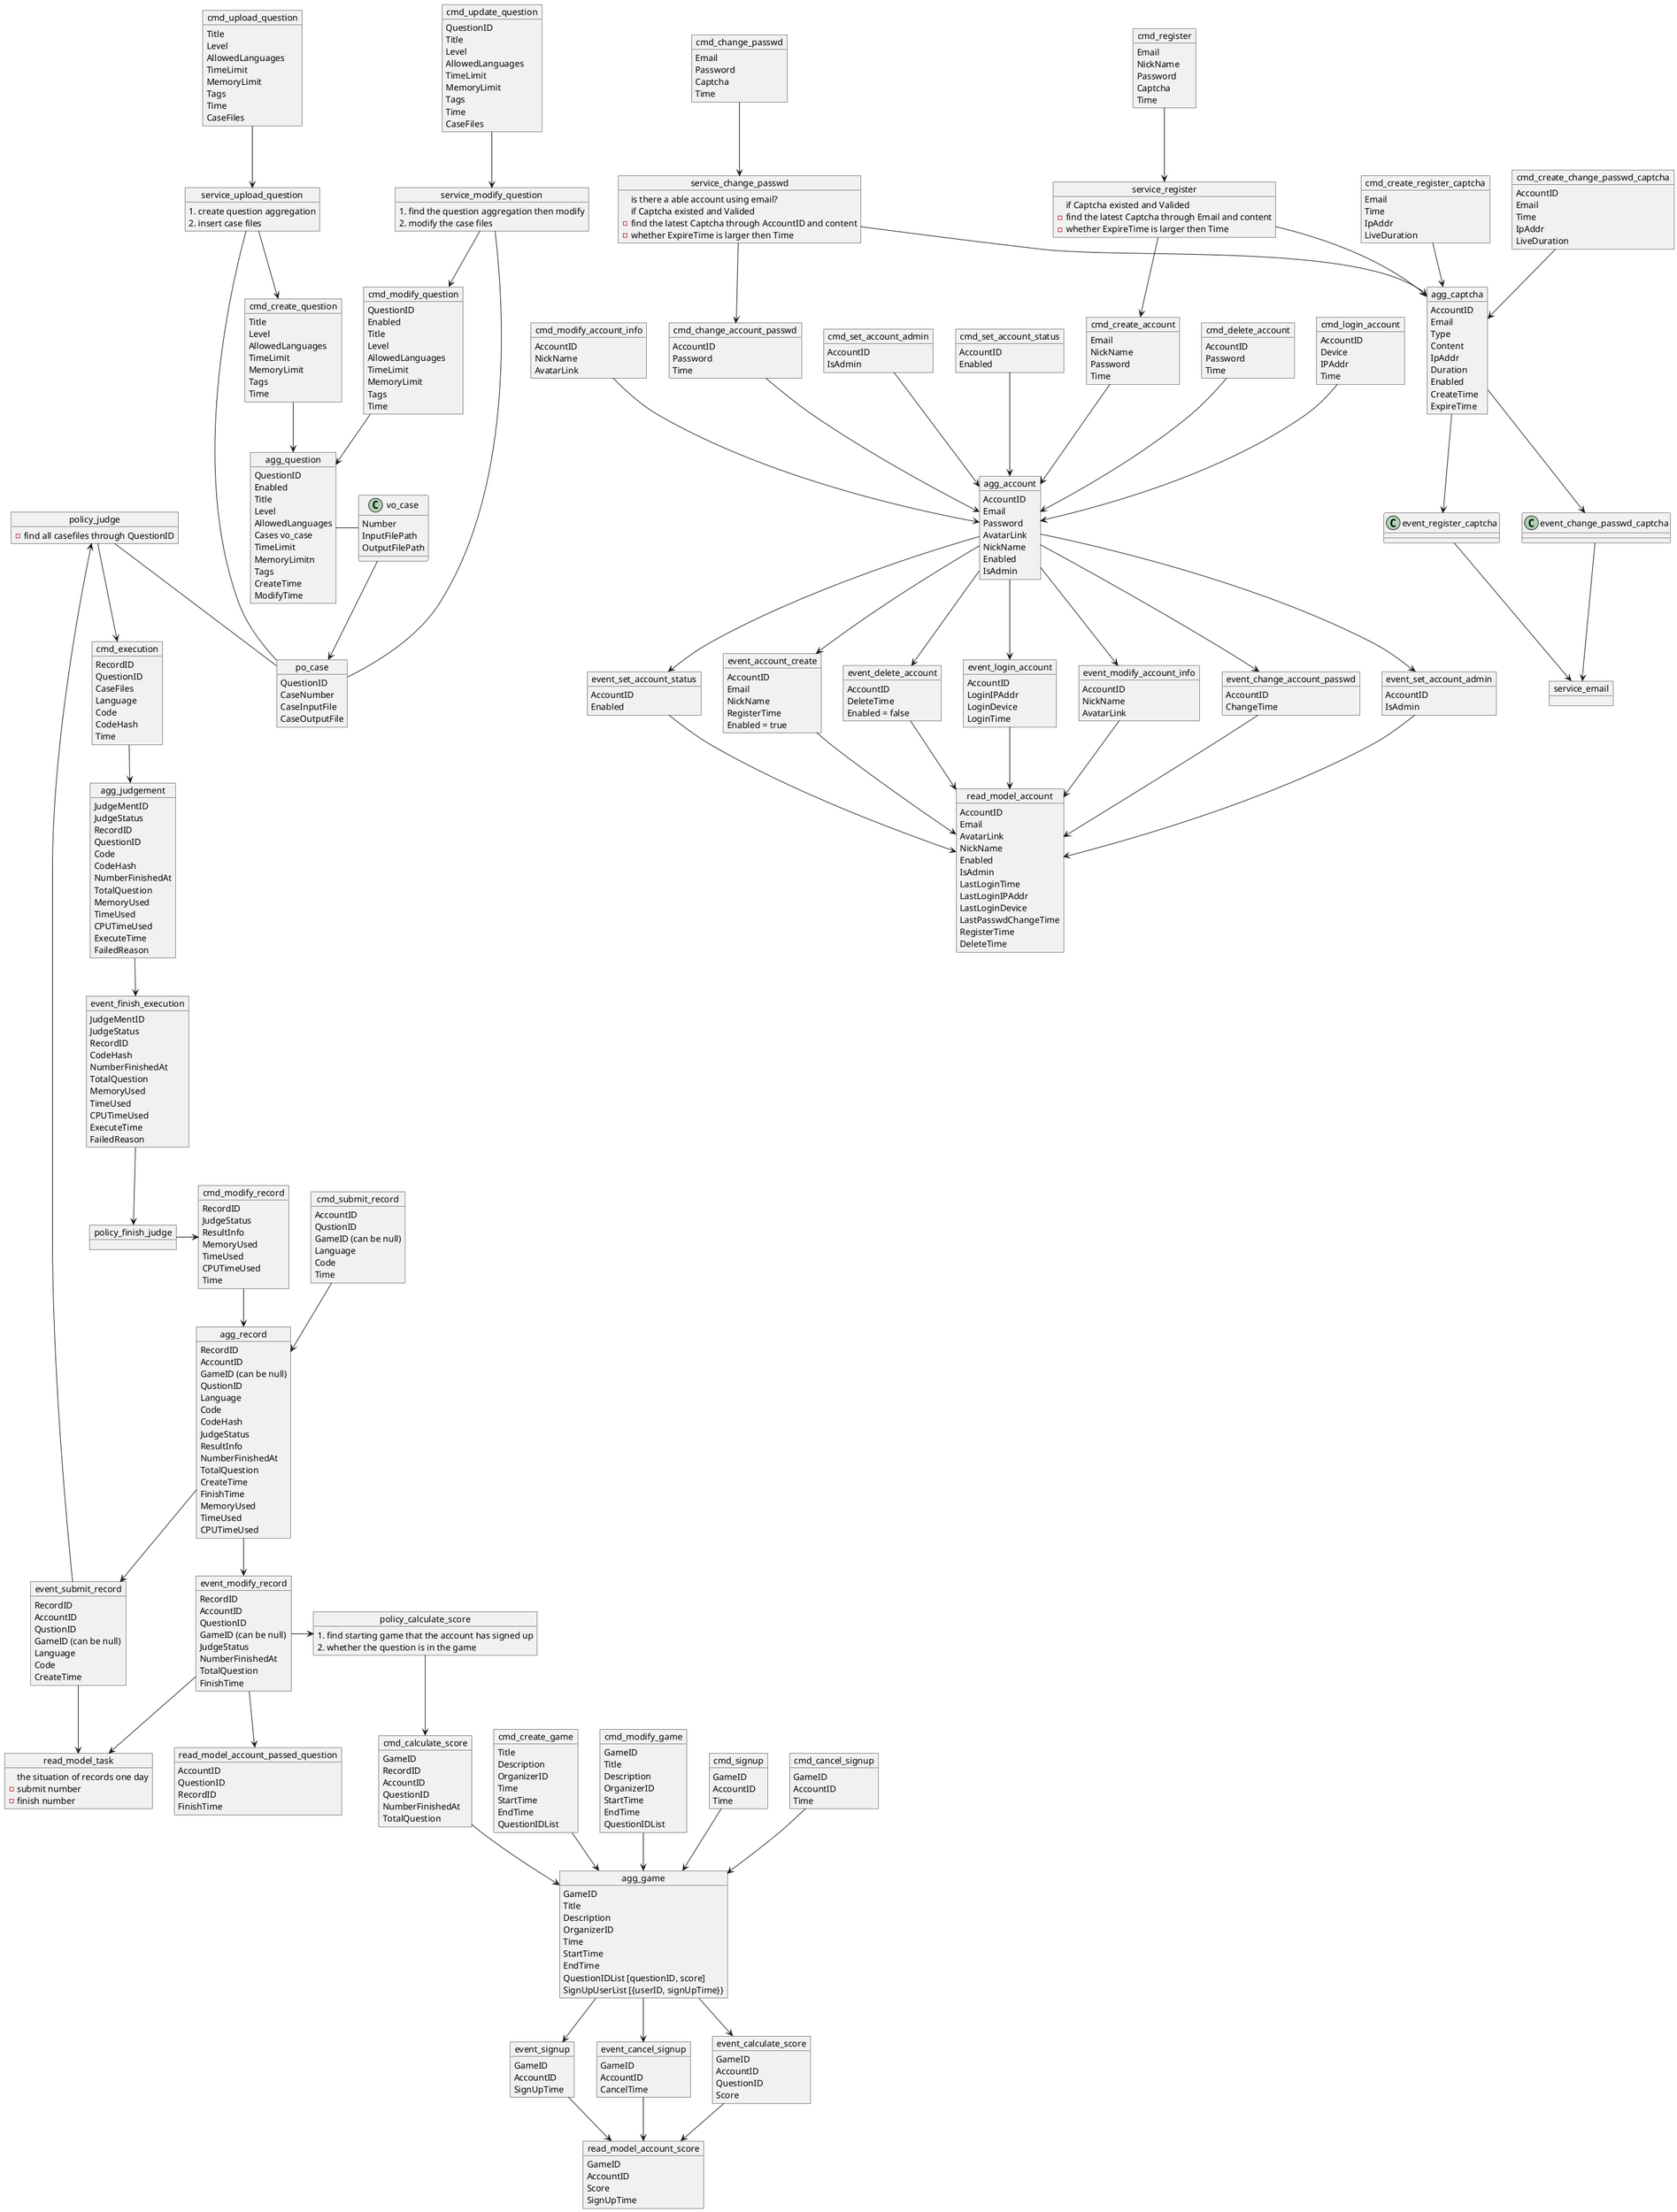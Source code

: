@startuml
object cmd_create_account {
    Email
    NickName
    Password
    Time
}

object cmd_delete_account {
   AccountID 
   Password
   Time
}

object cmd_login_account {
    AccountID
    Device
    IPAddr
    Time
}

object cmd_modify_account_info {
    AccountID
    NickName
    AvatarLink
}

object cmd_change_account_passwd {
    AccountID
    Password
    Time
}

object cmd_set_account_admin {
    AccountID
    IsAdmin
}

object cmd_set_account_status {
    AccountID
    Enabled
}

object agg_account {
    AccountID 
    Email
    Password
    AvatarLink
    NickName
    Enabled
    IsAdmin
}

object event_account_create {
    AccountID 
    Email
    NickName
    RegisterTime
    Enabled = true
}


object event_delete_account {
    AccountID 
    DeleteTime
    Enabled = false
}

object event_login_account {
    AccountID
    LoginIPAddr
    LoginDevice
    LoginTime
}

object event_modify_account_info {
    AccountID
    NickName    
    AvatarLink
}

object event_change_account_passwd {
    AccountID
    ChangeTime
}

object event_set_account_admin {
    AccountID
    IsAdmin
}

object event_set_account_status {
    AccountID
    Enabled
}

object read_model_account {
    AccountID 
    Email
    AvatarLink
    NickName
    Enabled
    IsAdmin
    LastLoginTime
    LastLoginIPAddr
    LastLoginDevice
    LastPasswdChangeTime
    RegisterTime
    DeleteTime
}

object read_model_account_passed_question {
    AccountID
    QuestionID
    RecordID
    FinishTime
}

cmd_delete_account -d-> agg_account 
cmd_create_account -d-> agg_account
cmd_set_account_admin -d-> agg_account
cmd_set_account_status -d-> agg_account

cmd_modify_account_info -d-> agg_account
cmd_login_account -d-> agg_account
cmd_change_account_passwd -d-> agg_account

agg_account -d-> event_delete_account
agg_account -d-> event_account_create

agg_account -d-> event_set_account_admin
agg_account -d-> event_set_account_status

agg_account -d-> event_modify_account_info
agg_account -d-> event_login_account
agg_account -d-> event_change_account_passwd


event_account_create -d-> read_model_account
event_delete_account -d-> read_model_account
event_login_account -d-> read_model_account
event_modify_account_info -d-> read_model_account
event_set_account_status -d-> read_model_account
event_set_account_admin -d-> read_model_account
event_change_account_passwd -d-> read_model_account

object cmd_create_register_captcha {
    Email
    Time
    IpAddr
    LiveDuration
}

object cmd_create_change_passwd_captcha {
    AccountID
    Email
    Time
    IpAddr
    LiveDuration
}

object agg_captcha {
    AccountID
    Email
    Type
    Content
    IpAddr
    Duration
    Enabled
    CreateTime
    ExpireTime
}

object service_email {
}


cmd_create_register_captcha -d-> agg_captcha
cmd_create_change_passwd_captcha -d-> agg_captcha

agg_captcha -d-> event_register_captcha
agg_captcha -d-> event_change_passwd_captcha

object event_register_captcha {
}
object event_change_passwd_captcha {
}

event_register_captcha -d-> service_email
event_change_passwd_captcha -d-> service_email

object cmd_register {
    Email
    NickName
    Password
    Captcha
    Time
}

object service_register {
    if Captcha existed and Valided
    - find the latest Captcha through Email and content
    - whether ExpireTime is larger then Time
}

cmd_register -d-> service_register
service_register -d-> agg_captcha
service_register -d-> cmd_create_account

object cmd_change_passwd {
    Email
    Password
    Captcha
    Time
}

object service_change_passwd {
    is there a able account using email?
    if Captcha existed and Valided
    - find the latest Captcha through AccountID and content
    - whether ExpireTime is larger then Time
}

cmd_change_passwd -d-> service_change_passwd
service_change_passwd -d-> agg_captcha
service_change_passwd -d-> cmd_change_account_passwd
object cmd_create_question {
    Title
    Level
    AllowedLanguages
    TimeLimit
    MemoryLimit
    Tags
    Time
}

object cmd_modify_question {
    QuestionID
    Enabled
    Title
    Level
    AllowedLanguages
    TimeLimit
    MemoryLimit
    Tags
    Time
}

object agg_question {
    QuestionID
    Enabled
    Title
    Level
    AllowedLanguages
    Cases vo_case
    TimeLimit
    MemoryLimitn
    Tags
    CreateTime
    ModifyTime
}

cmd_create_question -d-> agg_question
cmd_modify_question -d-> agg_question
agg_question -r- vo_case

object cmd_upload_question {
    Title
    Level
    AllowedLanguages
    TimeLimit
    MemoryLimit
    Tags
    Time
    CaseFiles
}

object service_upload_question {
    1. create question aggregation
    2. insert case files
}

object po_case {
    QuestionID
    CaseNumber
    CaseInputFile
    CaseOutputFile
}


object vo_case {
    Number
    InputFilePath
    OutputFilePath
}
vo_case --> po_case

cmd_upload_question -d-> service_upload_question

service_upload_question -r- po_case
service_upload_question -d-> cmd_create_question



object cmd_update_question {
    QuestionID
    Title
    Level
    AllowedLanguages
    TimeLimit
    MemoryLimit
    Tags
    Time
    CaseFiles
}


object service_modify_question {
    1. find the question aggregation then modify
    2. modify the case files
}

cmd_update_question -d-> service_modify_question

service_modify_question -r- po_case
service_modify_question -d-> cmd_modify_question

object cmd_execution {
    RecordID
    QuestionID
    CaseFiles
    Language
    Code
    CodeHash
    Time
}

object agg_judgement {
    JudgeMentID
    JudgeStatus   
    RecordID
    QuestionID
    Code
    CodeHash
    NumberFinishedAt
    TotalQuestion
    MemoryUsed
    TimeUsed
    CPUTimeUsed
    ExecuteTime
    FailedReason
}

object event_finish_execution {
    JudgeMentID
    JudgeStatus   
    RecordID
    CodeHash
    NumberFinishedAt
    TotalQuestion
    MemoryUsed
    TimeUsed
    CPUTimeUsed
    ExecuteTime
    FailedReason
}

cmd_execution -d-> agg_judgement
agg_judgement -d-> event_finish_execution


object cmd_submit_record {
    AccountID
    QustionID
    GameID (can be null)
    Language
    Code
    Time
}

object cmd_modify_record {
    RecordID
    JudgeStatus
    ResultInfo
    MemoryUsed
    TimeUsed
    CPUTimeUsed
    Time
}

object agg_record {
    RecordID
    AccountID
    GameID (can be null)
    QustionID
    Language
    Code
    CodeHash
    JudgeStatus
    ResultInfo
    NumberFinishedAt
    TotalQuestion
    CreateTime
    FinishTime
    MemoryUsed
    TimeUsed
    CPUTimeUsed
}

object event_submit_record {
    RecordID
    AccountID
    QustionID
    GameID (can be null)
    Language
    Code
    CreateTime
}

object event_modify_record {
    RecordID
    AccountID
    QuestionID
    GameID (can be null)
    JudgeStatus
    NumberFinishedAt
    TotalQuestion
    FinishTime
}

object read_model_task {
    the situation of records one day
    - submit number
    - finish number
}

cmd_submit_record -d-> agg_record
cmd_modify_record -d-> agg_record

agg_record -d-> event_submit_record
agg_record -d-> event_modify_record

event_submit_record -d-> read_model_task
event_modify_record -d-> read_model_task
event_modify_record -d-> read_model_account_passed_question


object policy_judge {
    - find all casefiles through QuestionID
}
object policy_finish_judge {
}

event_submit_record -l-> policy_judge
policy_judge -d-> cmd_execution
policy_judge -d- po_case

event_finish_execution -d-> policy_finish_judge
policy_finish_judge -r-> cmd_modify_record

object cmd_create_game {
    Title
    Description
    OrganizerID
    Time
    StartTime
    EndTime
    QuestionIDList
}
object cmd_modify_game {
    GameID
    Title
    Description
    OrganizerID
    StartTime
    EndTime
    QuestionIDList
}
object cmd_signup {
    GameID
    AccountID
    Time
}
object cmd_cancel_signup {
    GameID
    AccountID
    Time
}
object cmd_calculate_score {
    GameID
    RecordID
    AccountID
    QuestionID
    NumberFinishedAt
    TotalQuestion
}

object agg_game {
    GameID
    Title
    Description
    OrganizerID
    Time
    StartTime
    EndTime
    QuestionIDList [questionID, score]
    SignUpUserList [{userID, signUpTime}}
}

object event_signup {
    GameID
    AccountID
    SignUpTime
}
object event_cancel_signup {
    GameID
    AccountID
    CancelTime
}
object event_calculate_score {
    GameID
    AccountID
    QuestionID
    Score
}

cmd_create_game -d-> agg_game
cmd_modify_game -d-> agg_game
cmd_signup -d-> agg_game
cmd_cancel_signup -d-> agg_game
cmd_calculate_score -d-> agg_game

agg_game -d-> event_signup
agg_game -d-> event_cancel_signup
agg_game -d-> event_calculate_score

object read_model_account_score {
    GameID
    AccountID
    Score
    SignUpTime
}

event_signup -d-> read_model_account_score
event_cancel_signup -d-> read_model_account_score
event_calculate_score -d-> read_model_account_score

object policy_calculate_score {
    1. find starting game that the account has signed up
    2. whether the question is in the game
}

event_modify_record -r-> policy_calculate_score
policy_calculate_score -d-> cmd_calculate_score

@end